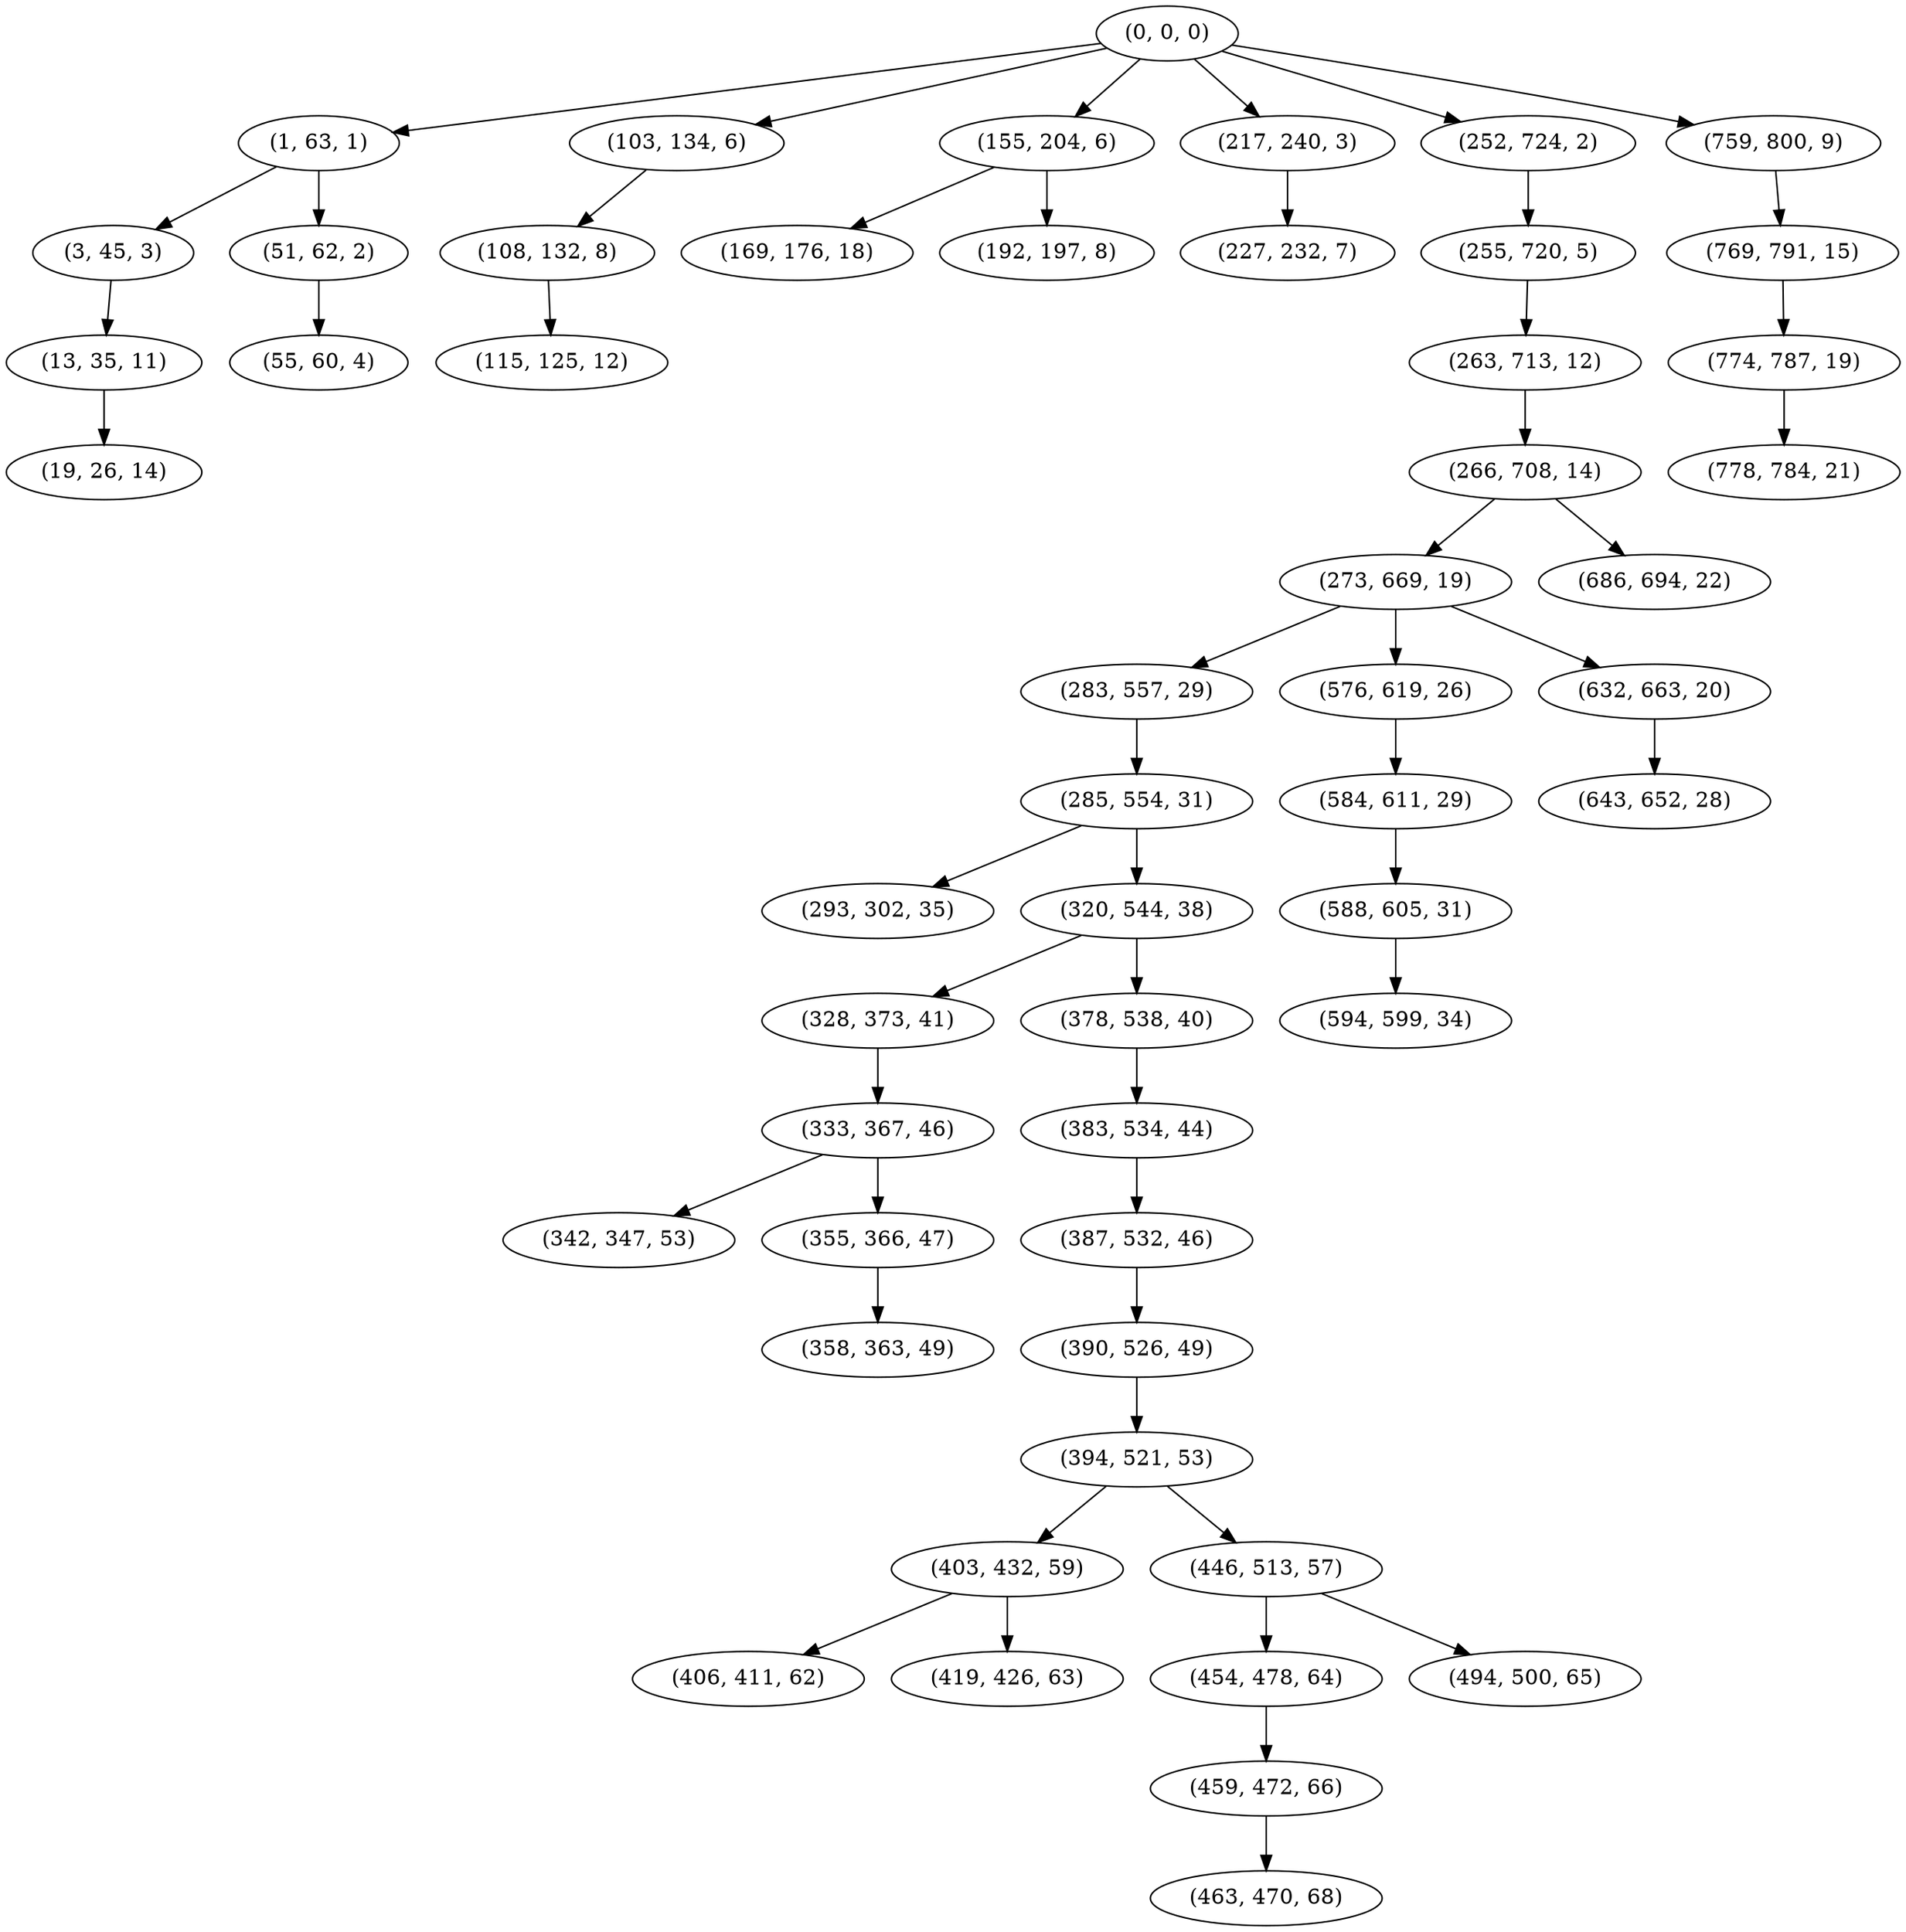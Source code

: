 digraph tree {
    "(0, 0, 0)";
    "(1, 63, 1)";
    "(3, 45, 3)";
    "(13, 35, 11)";
    "(19, 26, 14)";
    "(51, 62, 2)";
    "(55, 60, 4)";
    "(103, 134, 6)";
    "(108, 132, 8)";
    "(115, 125, 12)";
    "(155, 204, 6)";
    "(169, 176, 18)";
    "(192, 197, 8)";
    "(217, 240, 3)";
    "(227, 232, 7)";
    "(252, 724, 2)";
    "(255, 720, 5)";
    "(263, 713, 12)";
    "(266, 708, 14)";
    "(273, 669, 19)";
    "(283, 557, 29)";
    "(285, 554, 31)";
    "(293, 302, 35)";
    "(320, 544, 38)";
    "(328, 373, 41)";
    "(333, 367, 46)";
    "(342, 347, 53)";
    "(355, 366, 47)";
    "(358, 363, 49)";
    "(378, 538, 40)";
    "(383, 534, 44)";
    "(387, 532, 46)";
    "(390, 526, 49)";
    "(394, 521, 53)";
    "(403, 432, 59)";
    "(406, 411, 62)";
    "(419, 426, 63)";
    "(446, 513, 57)";
    "(454, 478, 64)";
    "(459, 472, 66)";
    "(463, 470, 68)";
    "(494, 500, 65)";
    "(576, 619, 26)";
    "(584, 611, 29)";
    "(588, 605, 31)";
    "(594, 599, 34)";
    "(632, 663, 20)";
    "(643, 652, 28)";
    "(686, 694, 22)";
    "(759, 800, 9)";
    "(769, 791, 15)";
    "(774, 787, 19)";
    "(778, 784, 21)";
    "(0, 0, 0)" -> "(1, 63, 1)";
    "(0, 0, 0)" -> "(103, 134, 6)";
    "(0, 0, 0)" -> "(155, 204, 6)";
    "(0, 0, 0)" -> "(217, 240, 3)";
    "(0, 0, 0)" -> "(252, 724, 2)";
    "(0, 0, 0)" -> "(759, 800, 9)";
    "(1, 63, 1)" -> "(3, 45, 3)";
    "(1, 63, 1)" -> "(51, 62, 2)";
    "(3, 45, 3)" -> "(13, 35, 11)";
    "(13, 35, 11)" -> "(19, 26, 14)";
    "(51, 62, 2)" -> "(55, 60, 4)";
    "(103, 134, 6)" -> "(108, 132, 8)";
    "(108, 132, 8)" -> "(115, 125, 12)";
    "(155, 204, 6)" -> "(169, 176, 18)";
    "(155, 204, 6)" -> "(192, 197, 8)";
    "(217, 240, 3)" -> "(227, 232, 7)";
    "(252, 724, 2)" -> "(255, 720, 5)";
    "(255, 720, 5)" -> "(263, 713, 12)";
    "(263, 713, 12)" -> "(266, 708, 14)";
    "(266, 708, 14)" -> "(273, 669, 19)";
    "(266, 708, 14)" -> "(686, 694, 22)";
    "(273, 669, 19)" -> "(283, 557, 29)";
    "(273, 669, 19)" -> "(576, 619, 26)";
    "(273, 669, 19)" -> "(632, 663, 20)";
    "(283, 557, 29)" -> "(285, 554, 31)";
    "(285, 554, 31)" -> "(293, 302, 35)";
    "(285, 554, 31)" -> "(320, 544, 38)";
    "(320, 544, 38)" -> "(328, 373, 41)";
    "(320, 544, 38)" -> "(378, 538, 40)";
    "(328, 373, 41)" -> "(333, 367, 46)";
    "(333, 367, 46)" -> "(342, 347, 53)";
    "(333, 367, 46)" -> "(355, 366, 47)";
    "(355, 366, 47)" -> "(358, 363, 49)";
    "(378, 538, 40)" -> "(383, 534, 44)";
    "(383, 534, 44)" -> "(387, 532, 46)";
    "(387, 532, 46)" -> "(390, 526, 49)";
    "(390, 526, 49)" -> "(394, 521, 53)";
    "(394, 521, 53)" -> "(403, 432, 59)";
    "(394, 521, 53)" -> "(446, 513, 57)";
    "(403, 432, 59)" -> "(406, 411, 62)";
    "(403, 432, 59)" -> "(419, 426, 63)";
    "(446, 513, 57)" -> "(454, 478, 64)";
    "(446, 513, 57)" -> "(494, 500, 65)";
    "(454, 478, 64)" -> "(459, 472, 66)";
    "(459, 472, 66)" -> "(463, 470, 68)";
    "(576, 619, 26)" -> "(584, 611, 29)";
    "(584, 611, 29)" -> "(588, 605, 31)";
    "(588, 605, 31)" -> "(594, 599, 34)";
    "(632, 663, 20)" -> "(643, 652, 28)";
    "(759, 800, 9)" -> "(769, 791, 15)";
    "(769, 791, 15)" -> "(774, 787, 19)";
    "(774, 787, 19)" -> "(778, 784, 21)";
}

